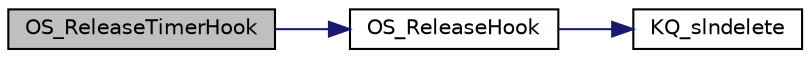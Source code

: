 digraph "OS_ReleaseTimerHook"
{
  edge [fontname="Helvetica",fontsize="10",labelfontname="Helvetica",labelfontsize="10"];
  node [fontname="Helvetica",fontsize="10",shape=record];
  rankdir="LR";
  Node1 [label="OS_ReleaseTimerHook",height=0.2,width=0.4,color="black", fillcolor="grey75", style="filled" fontcolor="black"];
  Node1 -> Node2 [color="midnightblue",fontsize="10",style="solid",fontname="Helvetica"];
  Node2 [label="OS_ReleaseHook",height=0.2,width=0.4,color="black", fillcolor="white", style="filled",URL="$group__pico.html#ga02e74cf162efb94bc46250224410177d"];
  Node2 -> Node3 [color="midnightblue",fontsize="10",style="solid",fontname="Helvetica"];
  Node3 [label="KQ_slndelete",height=0.2,width=0.4,color="black", fillcolor="white", style="filled",URL="$group__pico.html#ga984e08a78a5e20de2d9a86bb16fa9f67"];
}
